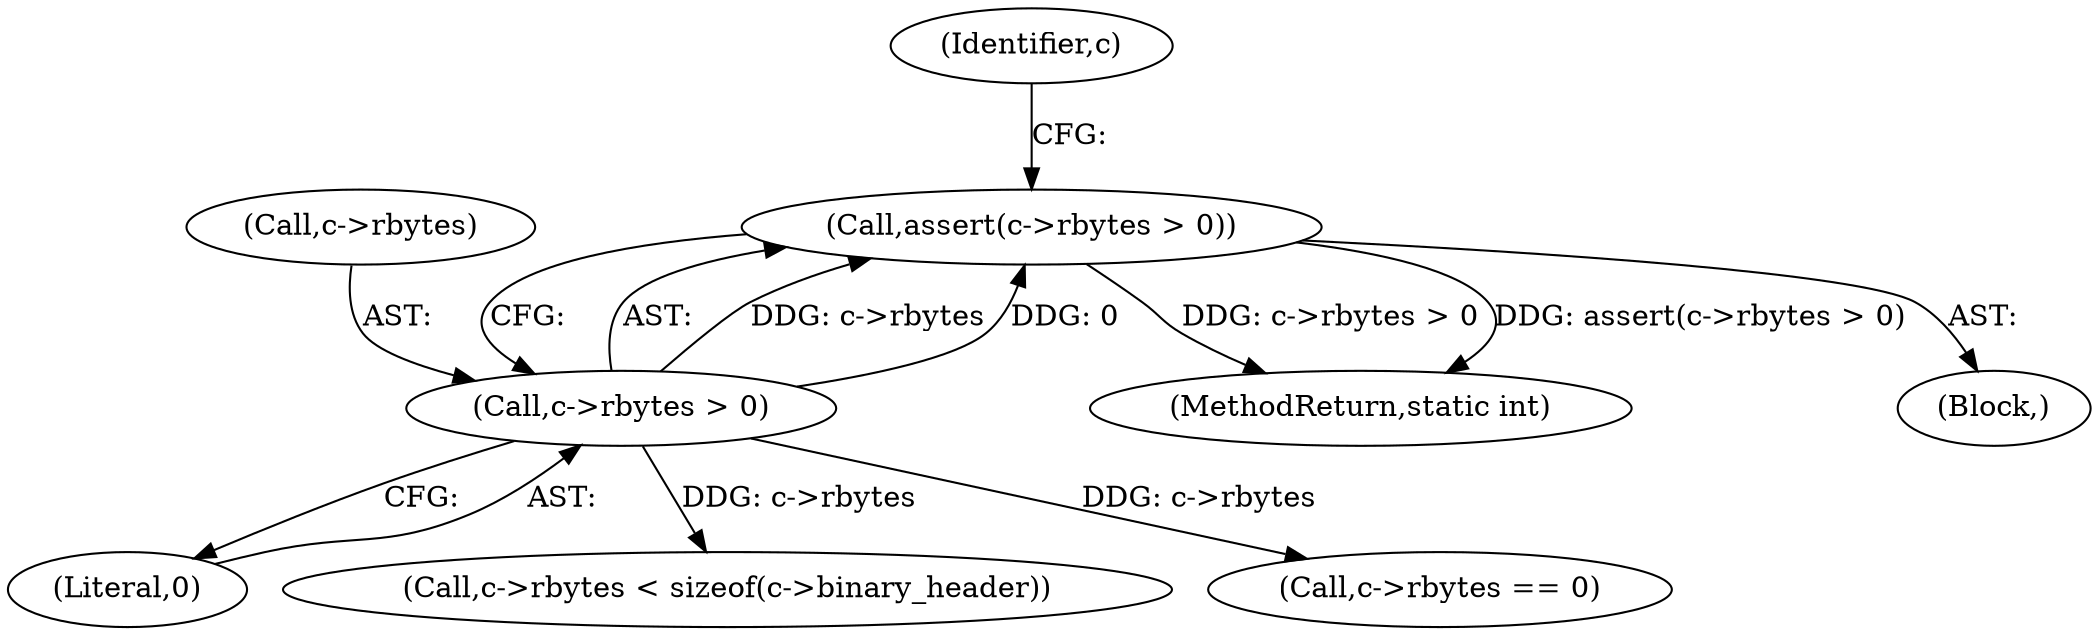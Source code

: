 digraph "0_memcached_75cc83685e103bc8ba380a57468c8f04413033f9@API" {
"1000126" [label="(Call,assert(c->rbytes > 0))"];
"1000127" [label="(Call,c->rbytes > 0)"];
"1000603" [label="(MethodReturn,static int)"];
"1000131" [label="(Literal,0)"];
"1000126" [label="(Call,assert(c->rbytes > 0))"];
"1000109" [label="(Block,)"];
"1000136" [label="(Identifier,c)"];
"1000128" [label="(Call,c->rbytes)"];
"1000195" [label="(Call,c->rbytes < sizeof(c->binary_header))"];
"1000475" [label="(Call,c->rbytes == 0)"];
"1000127" [label="(Call,c->rbytes > 0)"];
"1000126" -> "1000109"  [label="AST: "];
"1000126" -> "1000127"  [label="CFG: "];
"1000127" -> "1000126"  [label="AST: "];
"1000136" -> "1000126"  [label="CFG: "];
"1000126" -> "1000603"  [label="DDG: assert(c->rbytes > 0)"];
"1000126" -> "1000603"  [label="DDG: c->rbytes > 0"];
"1000127" -> "1000126"  [label="DDG: c->rbytes"];
"1000127" -> "1000126"  [label="DDG: 0"];
"1000127" -> "1000131"  [label="CFG: "];
"1000128" -> "1000127"  [label="AST: "];
"1000131" -> "1000127"  [label="AST: "];
"1000127" -> "1000195"  [label="DDG: c->rbytes"];
"1000127" -> "1000475"  [label="DDG: c->rbytes"];
}
